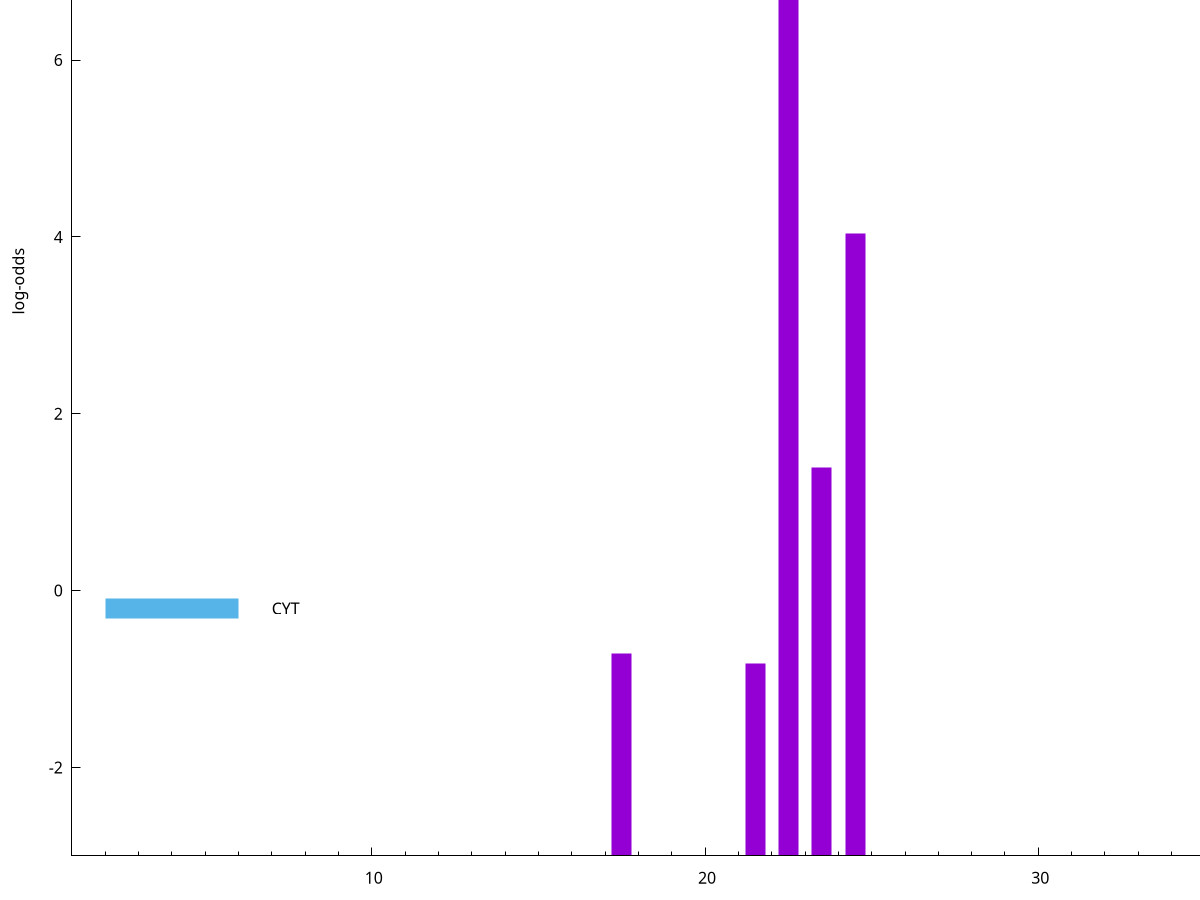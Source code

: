 set title "LipoP predictions for SRR5666458.gff"
set size 2., 1.4
set xrange [1:70] 
set mxtics 10
set yrange [-3:10]
set y2range [0:13]
set ylabel "log-odds"
set term postscript eps color solid "Helvetica" 30
set output "SRR5666458.gff29.eps"
set arrow from 2,9.2144 to 6,9.2144 nohead lt 1 lw 20
set label "SpI" at 7,9.2144
set arrow from 2,7.48998 to 6,7.48998 nohead lt 4 lw 20
set label "TMH" at 7,7.48998
set arrow from 2,-0.200913 to 6,-0.200913 nohead lt 3 lw 20
set label "CYT" at 7,-0.200913
set arrow from 2,9.2144 to 6,9.2144 nohead lt 1 lw 20
set label "SpI" at 7,9.2144
# NOTE: The scores below are the log-odds scores with the threshold
# NOTE: subtracted (a hack to make gnuplot make the histogram all
# NOTE: look nice).
plot "-" axes x1y2 title "" with impulses lt 1 lw 20
22.500000 12.164130
24.500000 7.042080
23.500000 4.389090
17.500000 2.291002
21.500000 2.172885
e
exit
